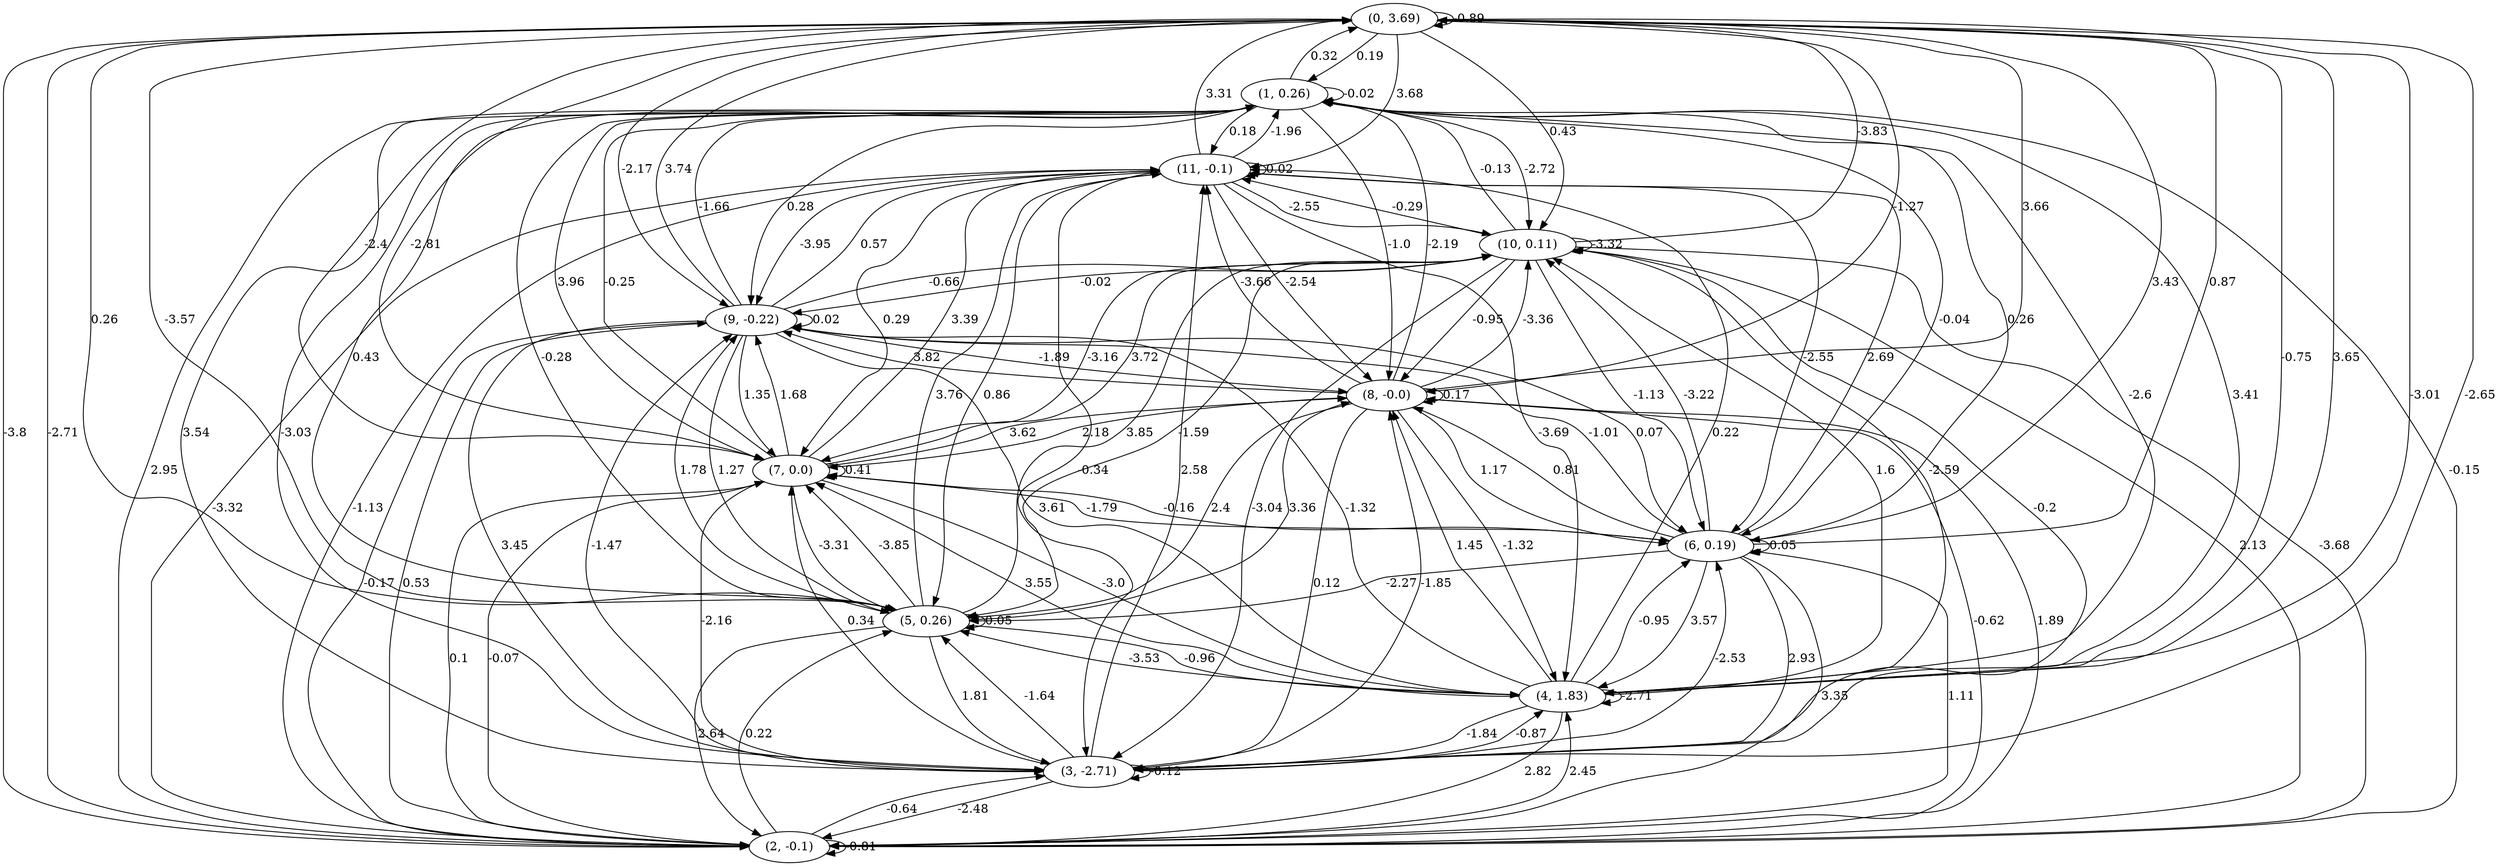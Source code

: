 digraph {
    0 [ label = "(0, 3.69)" ]
    1 [ label = "(1, 0.26)" ]
    2 [ label = "(2, -0.1)" ]
    3 [ label = "(3, -2.71)" ]
    4 [ label = "(4, 1.83)" ]
    5 [ label = "(5, 0.26)" ]
    6 [ label = "(6, 0.19)" ]
    7 [ label = "(7, 0.0)" ]
    8 [ label = "(8, -0.0)" ]
    9 [ label = "(9, -0.22)" ]
    10 [ label = "(10, 0.11)" ]
    11 [ label = "(11, -0.1)" ]
    0 -> 0 [ label = "-0.89" ]
    1 -> 1 [ label = "-0.02" ]
    2 -> 2 [ label = "-0.81" ]
    3 -> 3 [ label = "-0.12" ]
    4 -> 4 [ label = "-2.71" ]
    5 -> 5 [ label = "0.05" ]
    6 -> 6 [ label = "0.05" ]
    7 -> 7 [ label = "0.41" ]
    8 -> 8 [ label = "0.17" ]
    9 -> 9 [ label = "0.02" ]
    10 -> 10 [ label = "-3.32" ]
    11 -> 11 [ label = "0.02" ]
    1 -> 0 [ label = "0.32" ]
    2 -> 0 [ label = "-2.71" ]
    3 -> 0 [ label = "-2.65" ]
    4 -> 0 [ label = "-0.75" ]
    5 -> 0 [ label = "0.26" ]
    6 -> 0 [ label = "0.87" ]
    7 -> 0 [ label = "-2.81" ]
    8 -> 0 [ label = "3.66" ]
    9 -> 0 [ label = "3.74" ]
    10 -> 0 [ label = "-3.83" ]
    11 -> 0 [ label = "3.31" ]
    0 -> 1 [ label = "0.19" ]
    2 -> 1 [ label = "-0.15" ]
    3 -> 1 [ label = "3.54" ]
    4 -> 1 [ label = "3.41" ]
    5 -> 1 [ label = "0.43" ]
    6 -> 1 [ label = "0.26" ]
    7 -> 1 [ label = "-0.25" ]
    8 -> 1 [ label = "-2.19" ]
    9 -> 1 [ label = "-1.66" ]
    10 -> 1 [ label = "-0.13" ]
    11 -> 1 [ label = "-1.96" ]
    0 -> 2 [ label = "-3.8" ]
    1 -> 2 [ label = "2.95" ]
    3 -> 2 [ label = "-2.48" ]
    4 -> 2 [ label = "2.82" ]
    5 -> 2 [ label = "2.64" ]
    6 -> 2 [ label = "3.35" ]
    7 -> 2 [ label = "0.1" ]
    8 -> 2 [ label = "-0.62" ]
    9 -> 2 [ label = "-0.17" ]
    10 -> 2 [ label = "-3.68" ]
    11 -> 2 [ label = "-3.32" ]
    0 -> 3 [ label = "-3.01" ]
    1 -> 3 [ label = "-3.03" ]
    2 -> 3 [ label = "-0.64" ]
    4 -> 3 [ label = "-1.84" ]
    5 -> 3 [ label = "1.81" ]
    6 -> 3 [ label = "2.93" ]
    7 -> 3 [ label = "-2.16" ]
    8 -> 3 [ label = "0.12" ]
    9 -> 3 [ label = "3.45" ]
    10 -> 3 [ label = "-3.04" ]
    11 -> 3 [ label = "-0.34" ]
    0 -> 4 [ label = "3.65" ]
    1 -> 4 [ label = "-2.6" ]
    2 -> 4 [ label = "2.45" ]
    3 -> 4 [ label = "-0.87" ]
    5 -> 4 [ label = "-0.96" ]
    6 -> 4 [ label = "3.57" ]
    7 -> 4 [ label = "-3.0" ]
    8 -> 4 [ label = "-1.32" ]
    9 -> 4 [ label = "3.61" ]
    10 -> 4 [ label = "-2.59" ]
    11 -> 4 [ label = "-3.69" ]
    0 -> 5 [ label = "-3.57" ]
    1 -> 5 [ label = "-0.28" ]
    2 -> 5 [ label = "0.22" ]
    3 -> 5 [ label = "-1.64" ]
    4 -> 5 [ label = "-3.53" ]
    6 -> 5 [ label = "-2.27" ]
    7 -> 5 [ label = "-3.31" ]
    8 -> 5 [ label = "2.4" ]
    9 -> 5 [ label = "1.27" ]
    10 -> 5 [ label = "-1.59" ]
    11 -> 5 [ label = "0.86" ]
    0 -> 6 [ label = "3.43" ]
    1 -> 6 [ label = "-0.04" ]
    2 -> 6 [ label = "1.11" ]
    3 -> 6 [ label = "-2.53" ]
    4 -> 6 [ label = "-0.95" ]
    7 -> 6 [ label = "-0.16" ]
    8 -> 6 [ label = "1.17" ]
    9 -> 6 [ label = "0.07" ]
    10 -> 6 [ label = "-1.13" ]
    11 -> 6 [ label = "-2.55" ]
    0 -> 7 [ label = "-2.4" ]
    1 -> 7 [ label = "3.96" ]
    2 -> 7 [ label = "-0.07" ]
    3 -> 7 [ label = "0.34" ]
    4 -> 7 [ label = "3.55" ]
    5 -> 7 [ label = "-3.85" ]
    6 -> 7 [ label = "-1.79" ]
    8 -> 7 [ label = "2.18" ]
    9 -> 7 [ label = "1.35" ]
    10 -> 7 [ label = "-3.16" ]
    11 -> 7 [ label = "0.29" ]
    0 -> 8 [ label = "-1.27" ]
    1 -> 8 [ label = "-1.0" ]
    2 -> 8 [ label = "1.89" ]
    3 -> 8 [ label = "-1.85" ]
    4 -> 8 [ label = "1.45" ]
    5 -> 8 [ label = "3.36" ]
    6 -> 8 [ label = "0.81" ]
    7 -> 8 [ label = "3.62" ]
    9 -> 8 [ label = "-1.89" ]
    10 -> 8 [ label = "-0.95" ]
    11 -> 8 [ label = "-2.54" ]
    0 -> 9 [ label = "-2.17" ]
    1 -> 9 [ label = "0.28" ]
    2 -> 9 [ label = "0.53" ]
    3 -> 9 [ label = "-1.47" ]
    4 -> 9 [ label = "-1.32" ]
    5 -> 9 [ label = "1.78" ]
    6 -> 9 [ label = "-1.01" ]
    7 -> 9 [ label = "1.68" ]
    8 -> 9 [ label = "3.82" ]
    10 -> 9 [ label = "-0.02" ]
    11 -> 9 [ label = "-3.95" ]
    0 -> 10 [ label = "0.43" ]
    1 -> 10 [ label = "-2.72" ]
    2 -> 10 [ label = "2.13" ]
    3 -> 10 [ label = "-0.2" ]
    4 -> 10 [ label = "1.6" ]
    5 -> 10 [ label = "3.85" ]
    6 -> 10 [ label = "-3.22" ]
    7 -> 10 [ label = "3.72" ]
    8 -> 10 [ label = "-3.36" ]
    9 -> 10 [ label = "-0.66" ]
    11 -> 10 [ label = "-2.55" ]
    0 -> 11 [ label = "3.68" ]
    1 -> 11 [ label = "0.18" ]
    2 -> 11 [ label = "-1.13" ]
    3 -> 11 [ label = "2.58" ]
    4 -> 11 [ label = "0.22" ]
    5 -> 11 [ label = "3.76" ]
    6 -> 11 [ label = "2.69" ]
    7 -> 11 [ label = "3.39" ]
    8 -> 11 [ label = "-3.66" ]
    9 -> 11 [ label = "0.57" ]
    10 -> 11 [ label = "-0.29" ]
}

